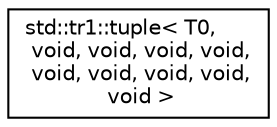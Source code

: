 digraph "类继承关系图"
{
  edge [fontname="Helvetica",fontsize="10",labelfontname="Helvetica",labelfontsize="10"];
  node [fontname="Helvetica",fontsize="10",shape=record];
  rankdir="LR";
  Node0 [label="std::tr1::tuple\< T0,\l void, void, void, void,\l void, void, void, void,\l void \>",height=0.2,width=0.4,color="black", fillcolor="white", style="filled",URL="$classstd_1_1tr1_1_1tuple_3_01_t0_00_01void_00_01void_00_01void_00_01void_00_01void_00_01void_00_01void_00_01void_00_01void_01_4.html"];
}
